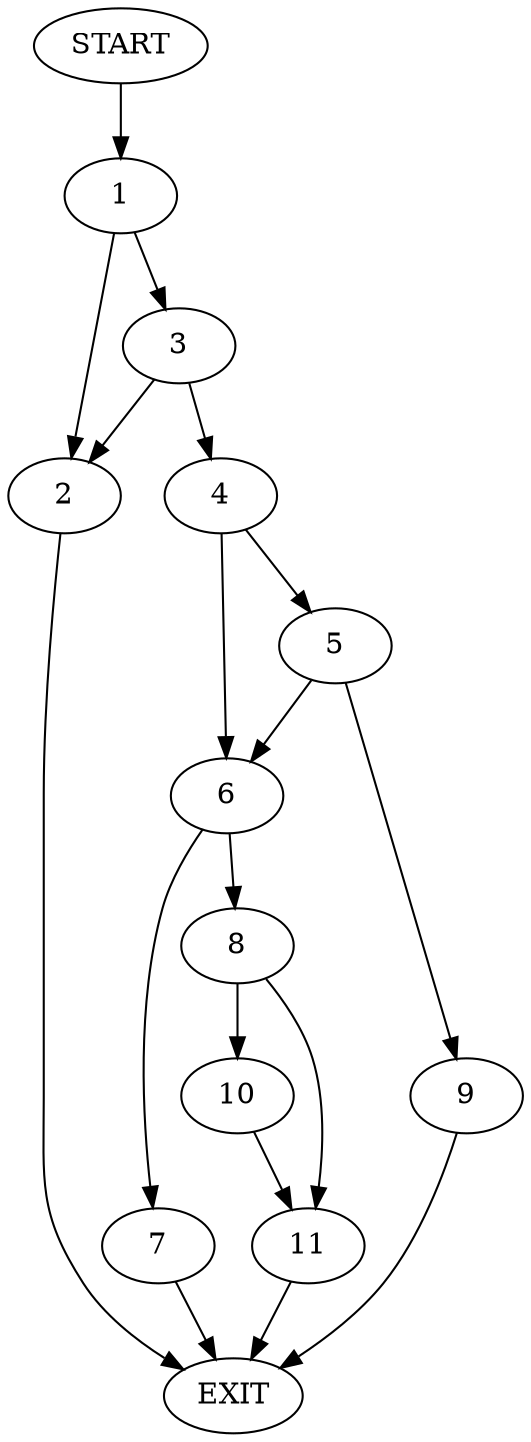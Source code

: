 digraph {
0 [label="START"]
12 [label="EXIT"]
0 -> 1
1 -> 2
1 -> 3
3 -> 4
3 -> 2
2 -> 12
4 -> 5
4 -> 6
6 -> 7
6 -> 8
5 -> 9
5 -> 6
9 -> 12
8 -> 10
8 -> 11
7 -> 12
11 -> 12
10 -> 11
}
